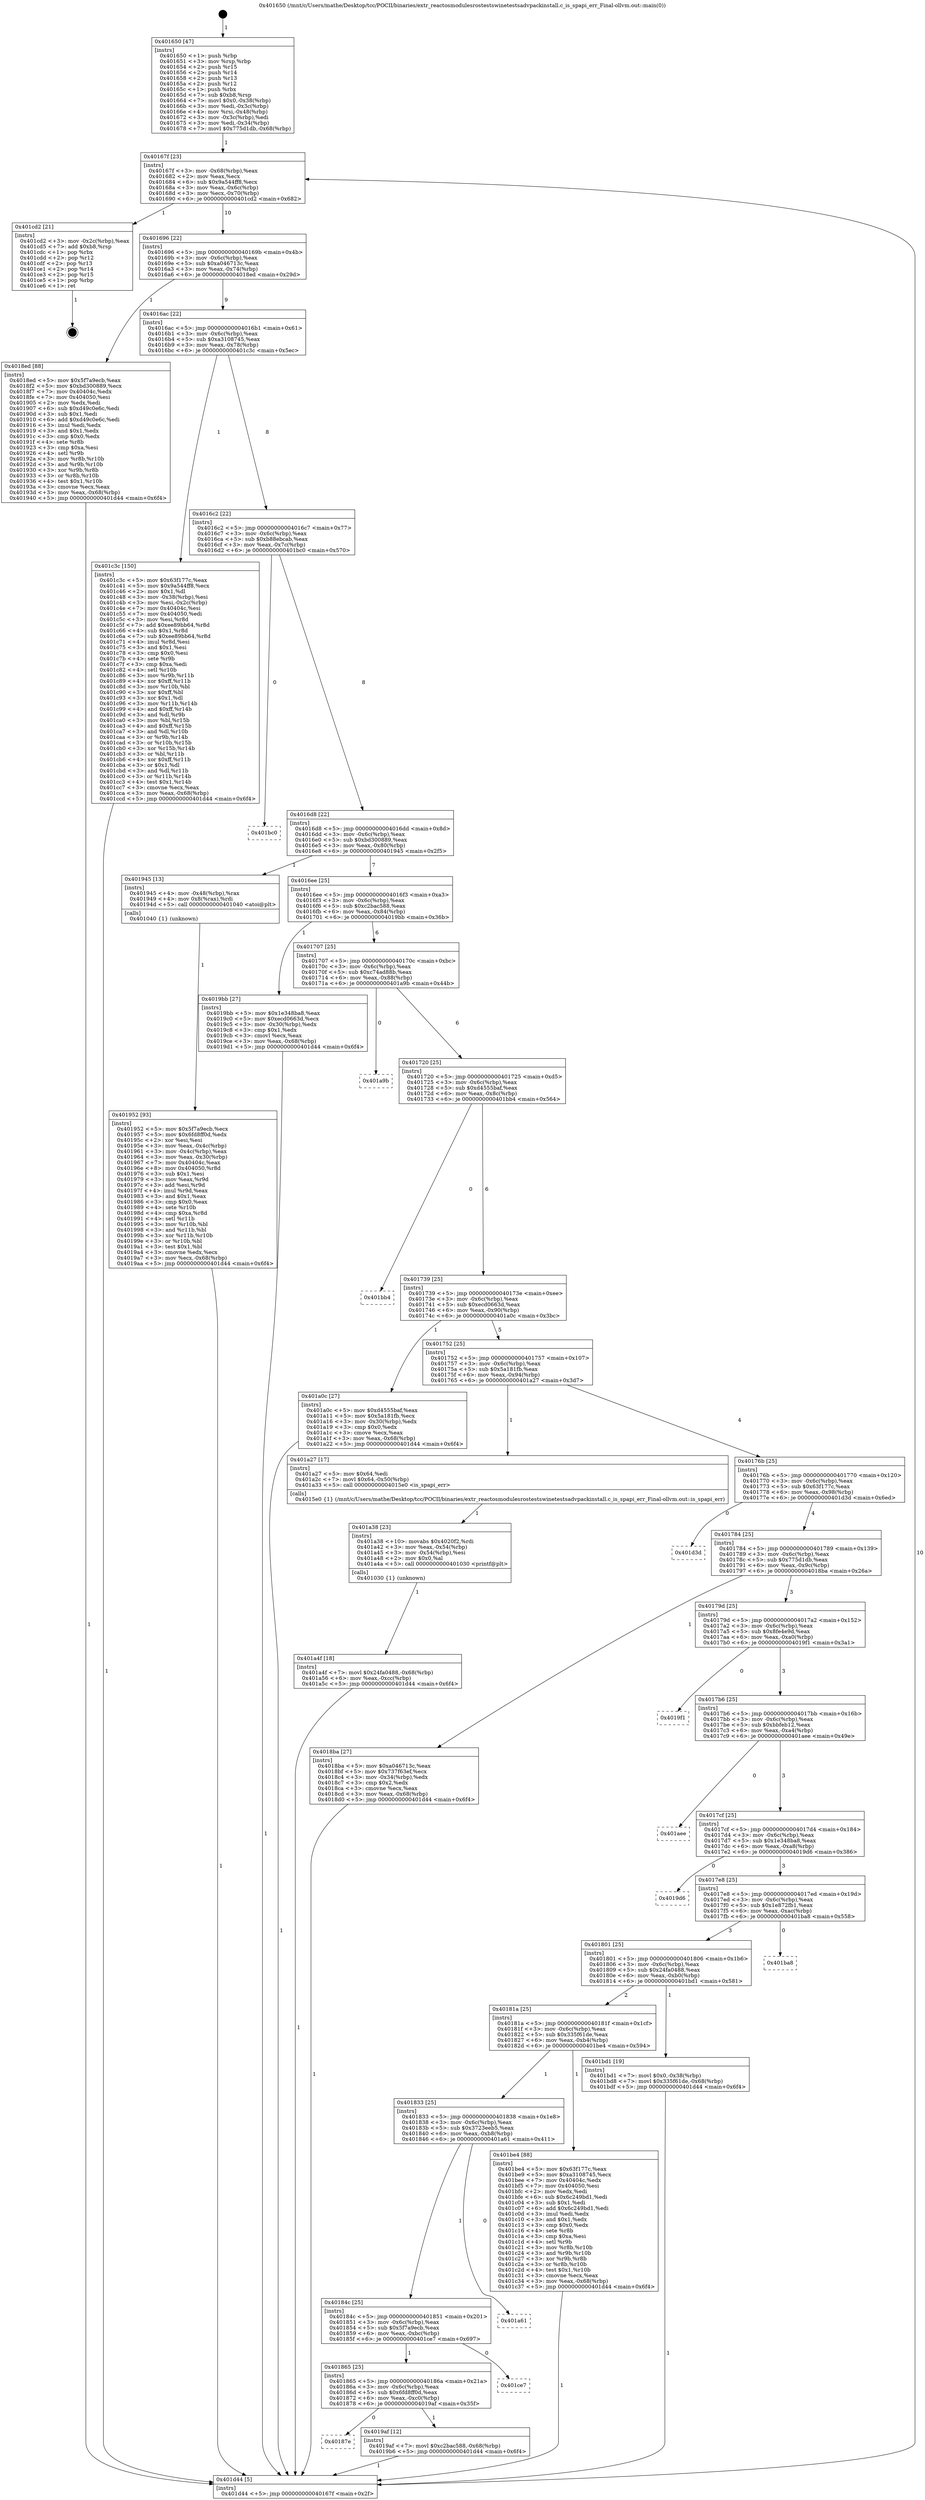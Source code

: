 digraph "0x401650" {
  label = "0x401650 (/mnt/c/Users/mathe/Desktop/tcc/POCII/binaries/extr_reactosmodulesrostestswinetestsadvpackinstall.c_is_spapi_err_Final-ollvm.out::main(0))"
  labelloc = "t"
  node[shape=record]

  Entry [label="",width=0.3,height=0.3,shape=circle,fillcolor=black,style=filled]
  "0x40167f" [label="{
     0x40167f [23]\l
     | [instrs]\l
     &nbsp;&nbsp;0x40167f \<+3\>: mov -0x68(%rbp),%eax\l
     &nbsp;&nbsp;0x401682 \<+2\>: mov %eax,%ecx\l
     &nbsp;&nbsp;0x401684 \<+6\>: sub $0x9a544ff8,%ecx\l
     &nbsp;&nbsp;0x40168a \<+3\>: mov %eax,-0x6c(%rbp)\l
     &nbsp;&nbsp;0x40168d \<+3\>: mov %ecx,-0x70(%rbp)\l
     &nbsp;&nbsp;0x401690 \<+6\>: je 0000000000401cd2 \<main+0x682\>\l
  }"]
  "0x401cd2" [label="{
     0x401cd2 [21]\l
     | [instrs]\l
     &nbsp;&nbsp;0x401cd2 \<+3\>: mov -0x2c(%rbp),%eax\l
     &nbsp;&nbsp;0x401cd5 \<+7\>: add $0xb8,%rsp\l
     &nbsp;&nbsp;0x401cdc \<+1\>: pop %rbx\l
     &nbsp;&nbsp;0x401cdd \<+2\>: pop %r12\l
     &nbsp;&nbsp;0x401cdf \<+2\>: pop %r13\l
     &nbsp;&nbsp;0x401ce1 \<+2\>: pop %r14\l
     &nbsp;&nbsp;0x401ce3 \<+2\>: pop %r15\l
     &nbsp;&nbsp;0x401ce5 \<+1\>: pop %rbp\l
     &nbsp;&nbsp;0x401ce6 \<+1\>: ret\l
  }"]
  "0x401696" [label="{
     0x401696 [22]\l
     | [instrs]\l
     &nbsp;&nbsp;0x401696 \<+5\>: jmp 000000000040169b \<main+0x4b\>\l
     &nbsp;&nbsp;0x40169b \<+3\>: mov -0x6c(%rbp),%eax\l
     &nbsp;&nbsp;0x40169e \<+5\>: sub $0xa046713c,%eax\l
     &nbsp;&nbsp;0x4016a3 \<+3\>: mov %eax,-0x74(%rbp)\l
     &nbsp;&nbsp;0x4016a6 \<+6\>: je 00000000004018ed \<main+0x29d\>\l
  }"]
  Exit [label="",width=0.3,height=0.3,shape=circle,fillcolor=black,style=filled,peripheries=2]
  "0x4018ed" [label="{
     0x4018ed [88]\l
     | [instrs]\l
     &nbsp;&nbsp;0x4018ed \<+5\>: mov $0x5f7a9ecb,%eax\l
     &nbsp;&nbsp;0x4018f2 \<+5\>: mov $0xbd300889,%ecx\l
     &nbsp;&nbsp;0x4018f7 \<+7\>: mov 0x40404c,%edx\l
     &nbsp;&nbsp;0x4018fe \<+7\>: mov 0x404050,%esi\l
     &nbsp;&nbsp;0x401905 \<+2\>: mov %edx,%edi\l
     &nbsp;&nbsp;0x401907 \<+6\>: sub $0xd49c0e6c,%edi\l
     &nbsp;&nbsp;0x40190d \<+3\>: sub $0x1,%edi\l
     &nbsp;&nbsp;0x401910 \<+6\>: add $0xd49c0e6c,%edi\l
     &nbsp;&nbsp;0x401916 \<+3\>: imul %edi,%edx\l
     &nbsp;&nbsp;0x401919 \<+3\>: and $0x1,%edx\l
     &nbsp;&nbsp;0x40191c \<+3\>: cmp $0x0,%edx\l
     &nbsp;&nbsp;0x40191f \<+4\>: sete %r8b\l
     &nbsp;&nbsp;0x401923 \<+3\>: cmp $0xa,%esi\l
     &nbsp;&nbsp;0x401926 \<+4\>: setl %r9b\l
     &nbsp;&nbsp;0x40192a \<+3\>: mov %r8b,%r10b\l
     &nbsp;&nbsp;0x40192d \<+3\>: and %r9b,%r10b\l
     &nbsp;&nbsp;0x401930 \<+3\>: xor %r9b,%r8b\l
     &nbsp;&nbsp;0x401933 \<+3\>: or %r8b,%r10b\l
     &nbsp;&nbsp;0x401936 \<+4\>: test $0x1,%r10b\l
     &nbsp;&nbsp;0x40193a \<+3\>: cmovne %ecx,%eax\l
     &nbsp;&nbsp;0x40193d \<+3\>: mov %eax,-0x68(%rbp)\l
     &nbsp;&nbsp;0x401940 \<+5\>: jmp 0000000000401d44 \<main+0x6f4\>\l
  }"]
  "0x4016ac" [label="{
     0x4016ac [22]\l
     | [instrs]\l
     &nbsp;&nbsp;0x4016ac \<+5\>: jmp 00000000004016b1 \<main+0x61\>\l
     &nbsp;&nbsp;0x4016b1 \<+3\>: mov -0x6c(%rbp),%eax\l
     &nbsp;&nbsp;0x4016b4 \<+5\>: sub $0xa3108745,%eax\l
     &nbsp;&nbsp;0x4016b9 \<+3\>: mov %eax,-0x78(%rbp)\l
     &nbsp;&nbsp;0x4016bc \<+6\>: je 0000000000401c3c \<main+0x5ec\>\l
  }"]
  "0x401a4f" [label="{
     0x401a4f [18]\l
     | [instrs]\l
     &nbsp;&nbsp;0x401a4f \<+7\>: movl $0x24fa0488,-0x68(%rbp)\l
     &nbsp;&nbsp;0x401a56 \<+6\>: mov %eax,-0xcc(%rbp)\l
     &nbsp;&nbsp;0x401a5c \<+5\>: jmp 0000000000401d44 \<main+0x6f4\>\l
  }"]
  "0x401c3c" [label="{
     0x401c3c [150]\l
     | [instrs]\l
     &nbsp;&nbsp;0x401c3c \<+5\>: mov $0x63f177c,%eax\l
     &nbsp;&nbsp;0x401c41 \<+5\>: mov $0x9a544ff8,%ecx\l
     &nbsp;&nbsp;0x401c46 \<+2\>: mov $0x1,%dl\l
     &nbsp;&nbsp;0x401c48 \<+3\>: mov -0x38(%rbp),%esi\l
     &nbsp;&nbsp;0x401c4b \<+3\>: mov %esi,-0x2c(%rbp)\l
     &nbsp;&nbsp;0x401c4e \<+7\>: mov 0x40404c,%esi\l
     &nbsp;&nbsp;0x401c55 \<+7\>: mov 0x404050,%edi\l
     &nbsp;&nbsp;0x401c5c \<+3\>: mov %esi,%r8d\l
     &nbsp;&nbsp;0x401c5f \<+7\>: add $0xee89bb64,%r8d\l
     &nbsp;&nbsp;0x401c66 \<+4\>: sub $0x1,%r8d\l
     &nbsp;&nbsp;0x401c6a \<+7\>: sub $0xee89bb64,%r8d\l
     &nbsp;&nbsp;0x401c71 \<+4\>: imul %r8d,%esi\l
     &nbsp;&nbsp;0x401c75 \<+3\>: and $0x1,%esi\l
     &nbsp;&nbsp;0x401c78 \<+3\>: cmp $0x0,%esi\l
     &nbsp;&nbsp;0x401c7b \<+4\>: sete %r9b\l
     &nbsp;&nbsp;0x401c7f \<+3\>: cmp $0xa,%edi\l
     &nbsp;&nbsp;0x401c82 \<+4\>: setl %r10b\l
     &nbsp;&nbsp;0x401c86 \<+3\>: mov %r9b,%r11b\l
     &nbsp;&nbsp;0x401c89 \<+4\>: xor $0xff,%r11b\l
     &nbsp;&nbsp;0x401c8d \<+3\>: mov %r10b,%bl\l
     &nbsp;&nbsp;0x401c90 \<+3\>: xor $0xff,%bl\l
     &nbsp;&nbsp;0x401c93 \<+3\>: xor $0x1,%dl\l
     &nbsp;&nbsp;0x401c96 \<+3\>: mov %r11b,%r14b\l
     &nbsp;&nbsp;0x401c99 \<+4\>: and $0xff,%r14b\l
     &nbsp;&nbsp;0x401c9d \<+3\>: and %dl,%r9b\l
     &nbsp;&nbsp;0x401ca0 \<+3\>: mov %bl,%r15b\l
     &nbsp;&nbsp;0x401ca3 \<+4\>: and $0xff,%r15b\l
     &nbsp;&nbsp;0x401ca7 \<+3\>: and %dl,%r10b\l
     &nbsp;&nbsp;0x401caa \<+3\>: or %r9b,%r14b\l
     &nbsp;&nbsp;0x401cad \<+3\>: or %r10b,%r15b\l
     &nbsp;&nbsp;0x401cb0 \<+3\>: xor %r15b,%r14b\l
     &nbsp;&nbsp;0x401cb3 \<+3\>: or %bl,%r11b\l
     &nbsp;&nbsp;0x401cb6 \<+4\>: xor $0xff,%r11b\l
     &nbsp;&nbsp;0x401cba \<+3\>: or $0x1,%dl\l
     &nbsp;&nbsp;0x401cbd \<+3\>: and %dl,%r11b\l
     &nbsp;&nbsp;0x401cc0 \<+3\>: or %r11b,%r14b\l
     &nbsp;&nbsp;0x401cc3 \<+4\>: test $0x1,%r14b\l
     &nbsp;&nbsp;0x401cc7 \<+3\>: cmovne %ecx,%eax\l
     &nbsp;&nbsp;0x401cca \<+3\>: mov %eax,-0x68(%rbp)\l
     &nbsp;&nbsp;0x401ccd \<+5\>: jmp 0000000000401d44 \<main+0x6f4\>\l
  }"]
  "0x4016c2" [label="{
     0x4016c2 [22]\l
     | [instrs]\l
     &nbsp;&nbsp;0x4016c2 \<+5\>: jmp 00000000004016c7 \<main+0x77\>\l
     &nbsp;&nbsp;0x4016c7 \<+3\>: mov -0x6c(%rbp),%eax\l
     &nbsp;&nbsp;0x4016ca \<+5\>: sub $0xb88ebcab,%eax\l
     &nbsp;&nbsp;0x4016cf \<+3\>: mov %eax,-0x7c(%rbp)\l
     &nbsp;&nbsp;0x4016d2 \<+6\>: je 0000000000401bc0 \<main+0x570\>\l
  }"]
  "0x401a38" [label="{
     0x401a38 [23]\l
     | [instrs]\l
     &nbsp;&nbsp;0x401a38 \<+10\>: movabs $0x4020f2,%rdi\l
     &nbsp;&nbsp;0x401a42 \<+3\>: mov %eax,-0x54(%rbp)\l
     &nbsp;&nbsp;0x401a45 \<+3\>: mov -0x54(%rbp),%esi\l
     &nbsp;&nbsp;0x401a48 \<+2\>: mov $0x0,%al\l
     &nbsp;&nbsp;0x401a4a \<+5\>: call 0000000000401030 \<printf@plt\>\l
     | [calls]\l
     &nbsp;&nbsp;0x401030 \{1\} (unknown)\l
  }"]
  "0x401bc0" [label="{
     0x401bc0\l
  }", style=dashed]
  "0x4016d8" [label="{
     0x4016d8 [22]\l
     | [instrs]\l
     &nbsp;&nbsp;0x4016d8 \<+5\>: jmp 00000000004016dd \<main+0x8d\>\l
     &nbsp;&nbsp;0x4016dd \<+3\>: mov -0x6c(%rbp),%eax\l
     &nbsp;&nbsp;0x4016e0 \<+5\>: sub $0xbd300889,%eax\l
     &nbsp;&nbsp;0x4016e5 \<+3\>: mov %eax,-0x80(%rbp)\l
     &nbsp;&nbsp;0x4016e8 \<+6\>: je 0000000000401945 \<main+0x2f5\>\l
  }"]
  "0x40187e" [label="{
     0x40187e\l
  }", style=dashed]
  "0x401945" [label="{
     0x401945 [13]\l
     | [instrs]\l
     &nbsp;&nbsp;0x401945 \<+4\>: mov -0x48(%rbp),%rax\l
     &nbsp;&nbsp;0x401949 \<+4\>: mov 0x8(%rax),%rdi\l
     &nbsp;&nbsp;0x40194d \<+5\>: call 0000000000401040 \<atoi@plt\>\l
     | [calls]\l
     &nbsp;&nbsp;0x401040 \{1\} (unknown)\l
  }"]
  "0x4016ee" [label="{
     0x4016ee [25]\l
     | [instrs]\l
     &nbsp;&nbsp;0x4016ee \<+5\>: jmp 00000000004016f3 \<main+0xa3\>\l
     &nbsp;&nbsp;0x4016f3 \<+3\>: mov -0x6c(%rbp),%eax\l
     &nbsp;&nbsp;0x4016f6 \<+5\>: sub $0xc2bac588,%eax\l
     &nbsp;&nbsp;0x4016fb \<+6\>: mov %eax,-0x84(%rbp)\l
     &nbsp;&nbsp;0x401701 \<+6\>: je 00000000004019bb \<main+0x36b\>\l
  }"]
  "0x4019af" [label="{
     0x4019af [12]\l
     | [instrs]\l
     &nbsp;&nbsp;0x4019af \<+7\>: movl $0xc2bac588,-0x68(%rbp)\l
     &nbsp;&nbsp;0x4019b6 \<+5\>: jmp 0000000000401d44 \<main+0x6f4\>\l
  }"]
  "0x4019bb" [label="{
     0x4019bb [27]\l
     | [instrs]\l
     &nbsp;&nbsp;0x4019bb \<+5\>: mov $0x1e348ba8,%eax\l
     &nbsp;&nbsp;0x4019c0 \<+5\>: mov $0xecd0663d,%ecx\l
     &nbsp;&nbsp;0x4019c5 \<+3\>: mov -0x30(%rbp),%edx\l
     &nbsp;&nbsp;0x4019c8 \<+3\>: cmp $0x1,%edx\l
     &nbsp;&nbsp;0x4019cb \<+3\>: cmovl %ecx,%eax\l
     &nbsp;&nbsp;0x4019ce \<+3\>: mov %eax,-0x68(%rbp)\l
     &nbsp;&nbsp;0x4019d1 \<+5\>: jmp 0000000000401d44 \<main+0x6f4\>\l
  }"]
  "0x401707" [label="{
     0x401707 [25]\l
     | [instrs]\l
     &nbsp;&nbsp;0x401707 \<+5\>: jmp 000000000040170c \<main+0xbc\>\l
     &nbsp;&nbsp;0x40170c \<+3\>: mov -0x6c(%rbp),%eax\l
     &nbsp;&nbsp;0x40170f \<+5\>: sub $0xc74ad88b,%eax\l
     &nbsp;&nbsp;0x401714 \<+6\>: mov %eax,-0x88(%rbp)\l
     &nbsp;&nbsp;0x40171a \<+6\>: je 0000000000401a9b \<main+0x44b\>\l
  }"]
  "0x401865" [label="{
     0x401865 [25]\l
     | [instrs]\l
     &nbsp;&nbsp;0x401865 \<+5\>: jmp 000000000040186a \<main+0x21a\>\l
     &nbsp;&nbsp;0x40186a \<+3\>: mov -0x6c(%rbp),%eax\l
     &nbsp;&nbsp;0x40186d \<+5\>: sub $0x6fd8ff0d,%eax\l
     &nbsp;&nbsp;0x401872 \<+6\>: mov %eax,-0xc0(%rbp)\l
     &nbsp;&nbsp;0x401878 \<+6\>: je 00000000004019af \<main+0x35f\>\l
  }"]
  "0x401a9b" [label="{
     0x401a9b\l
  }", style=dashed]
  "0x401720" [label="{
     0x401720 [25]\l
     | [instrs]\l
     &nbsp;&nbsp;0x401720 \<+5\>: jmp 0000000000401725 \<main+0xd5\>\l
     &nbsp;&nbsp;0x401725 \<+3\>: mov -0x6c(%rbp),%eax\l
     &nbsp;&nbsp;0x401728 \<+5\>: sub $0xd4555baf,%eax\l
     &nbsp;&nbsp;0x40172d \<+6\>: mov %eax,-0x8c(%rbp)\l
     &nbsp;&nbsp;0x401733 \<+6\>: je 0000000000401bb4 \<main+0x564\>\l
  }"]
  "0x401ce7" [label="{
     0x401ce7\l
  }", style=dashed]
  "0x401bb4" [label="{
     0x401bb4\l
  }", style=dashed]
  "0x401739" [label="{
     0x401739 [25]\l
     | [instrs]\l
     &nbsp;&nbsp;0x401739 \<+5\>: jmp 000000000040173e \<main+0xee\>\l
     &nbsp;&nbsp;0x40173e \<+3\>: mov -0x6c(%rbp),%eax\l
     &nbsp;&nbsp;0x401741 \<+5\>: sub $0xecd0663d,%eax\l
     &nbsp;&nbsp;0x401746 \<+6\>: mov %eax,-0x90(%rbp)\l
     &nbsp;&nbsp;0x40174c \<+6\>: je 0000000000401a0c \<main+0x3bc\>\l
  }"]
  "0x40184c" [label="{
     0x40184c [25]\l
     | [instrs]\l
     &nbsp;&nbsp;0x40184c \<+5\>: jmp 0000000000401851 \<main+0x201\>\l
     &nbsp;&nbsp;0x401851 \<+3\>: mov -0x6c(%rbp),%eax\l
     &nbsp;&nbsp;0x401854 \<+5\>: sub $0x5f7a9ecb,%eax\l
     &nbsp;&nbsp;0x401859 \<+6\>: mov %eax,-0xbc(%rbp)\l
     &nbsp;&nbsp;0x40185f \<+6\>: je 0000000000401ce7 \<main+0x697\>\l
  }"]
  "0x401a0c" [label="{
     0x401a0c [27]\l
     | [instrs]\l
     &nbsp;&nbsp;0x401a0c \<+5\>: mov $0xd4555baf,%eax\l
     &nbsp;&nbsp;0x401a11 \<+5\>: mov $0x5a181fb,%ecx\l
     &nbsp;&nbsp;0x401a16 \<+3\>: mov -0x30(%rbp),%edx\l
     &nbsp;&nbsp;0x401a19 \<+3\>: cmp $0x0,%edx\l
     &nbsp;&nbsp;0x401a1c \<+3\>: cmove %ecx,%eax\l
     &nbsp;&nbsp;0x401a1f \<+3\>: mov %eax,-0x68(%rbp)\l
     &nbsp;&nbsp;0x401a22 \<+5\>: jmp 0000000000401d44 \<main+0x6f4\>\l
  }"]
  "0x401752" [label="{
     0x401752 [25]\l
     | [instrs]\l
     &nbsp;&nbsp;0x401752 \<+5\>: jmp 0000000000401757 \<main+0x107\>\l
     &nbsp;&nbsp;0x401757 \<+3\>: mov -0x6c(%rbp),%eax\l
     &nbsp;&nbsp;0x40175a \<+5\>: sub $0x5a181fb,%eax\l
     &nbsp;&nbsp;0x40175f \<+6\>: mov %eax,-0x94(%rbp)\l
     &nbsp;&nbsp;0x401765 \<+6\>: je 0000000000401a27 \<main+0x3d7\>\l
  }"]
  "0x401a61" [label="{
     0x401a61\l
  }", style=dashed]
  "0x401a27" [label="{
     0x401a27 [17]\l
     | [instrs]\l
     &nbsp;&nbsp;0x401a27 \<+5\>: mov $0x64,%edi\l
     &nbsp;&nbsp;0x401a2c \<+7\>: movl $0x64,-0x50(%rbp)\l
     &nbsp;&nbsp;0x401a33 \<+5\>: call 00000000004015e0 \<is_spapi_err\>\l
     | [calls]\l
     &nbsp;&nbsp;0x4015e0 \{1\} (/mnt/c/Users/mathe/Desktop/tcc/POCII/binaries/extr_reactosmodulesrostestswinetestsadvpackinstall.c_is_spapi_err_Final-ollvm.out::is_spapi_err)\l
  }"]
  "0x40176b" [label="{
     0x40176b [25]\l
     | [instrs]\l
     &nbsp;&nbsp;0x40176b \<+5\>: jmp 0000000000401770 \<main+0x120\>\l
     &nbsp;&nbsp;0x401770 \<+3\>: mov -0x6c(%rbp),%eax\l
     &nbsp;&nbsp;0x401773 \<+5\>: sub $0x63f177c,%eax\l
     &nbsp;&nbsp;0x401778 \<+6\>: mov %eax,-0x98(%rbp)\l
     &nbsp;&nbsp;0x40177e \<+6\>: je 0000000000401d3d \<main+0x6ed\>\l
  }"]
  "0x401833" [label="{
     0x401833 [25]\l
     | [instrs]\l
     &nbsp;&nbsp;0x401833 \<+5\>: jmp 0000000000401838 \<main+0x1e8\>\l
     &nbsp;&nbsp;0x401838 \<+3\>: mov -0x6c(%rbp),%eax\l
     &nbsp;&nbsp;0x40183b \<+5\>: sub $0x3723eeb5,%eax\l
     &nbsp;&nbsp;0x401840 \<+6\>: mov %eax,-0xb8(%rbp)\l
     &nbsp;&nbsp;0x401846 \<+6\>: je 0000000000401a61 \<main+0x411\>\l
  }"]
  "0x401d3d" [label="{
     0x401d3d\l
  }", style=dashed]
  "0x401784" [label="{
     0x401784 [25]\l
     | [instrs]\l
     &nbsp;&nbsp;0x401784 \<+5\>: jmp 0000000000401789 \<main+0x139\>\l
     &nbsp;&nbsp;0x401789 \<+3\>: mov -0x6c(%rbp),%eax\l
     &nbsp;&nbsp;0x40178c \<+5\>: sub $0x775d1db,%eax\l
     &nbsp;&nbsp;0x401791 \<+6\>: mov %eax,-0x9c(%rbp)\l
     &nbsp;&nbsp;0x401797 \<+6\>: je 00000000004018ba \<main+0x26a\>\l
  }"]
  "0x401be4" [label="{
     0x401be4 [88]\l
     | [instrs]\l
     &nbsp;&nbsp;0x401be4 \<+5\>: mov $0x63f177c,%eax\l
     &nbsp;&nbsp;0x401be9 \<+5\>: mov $0xa3108745,%ecx\l
     &nbsp;&nbsp;0x401bee \<+7\>: mov 0x40404c,%edx\l
     &nbsp;&nbsp;0x401bf5 \<+7\>: mov 0x404050,%esi\l
     &nbsp;&nbsp;0x401bfc \<+2\>: mov %edx,%edi\l
     &nbsp;&nbsp;0x401bfe \<+6\>: sub $0x6c249bd1,%edi\l
     &nbsp;&nbsp;0x401c04 \<+3\>: sub $0x1,%edi\l
     &nbsp;&nbsp;0x401c07 \<+6\>: add $0x6c249bd1,%edi\l
     &nbsp;&nbsp;0x401c0d \<+3\>: imul %edi,%edx\l
     &nbsp;&nbsp;0x401c10 \<+3\>: and $0x1,%edx\l
     &nbsp;&nbsp;0x401c13 \<+3\>: cmp $0x0,%edx\l
     &nbsp;&nbsp;0x401c16 \<+4\>: sete %r8b\l
     &nbsp;&nbsp;0x401c1a \<+3\>: cmp $0xa,%esi\l
     &nbsp;&nbsp;0x401c1d \<+4\>: setl %r9b\l
     &nbsp;&nbsp;0x401c21 \<+3\>: mov %r8b,%r10b\l
     &nbsp;&nbsp;0x401c24 \<+3\>: and %r9b,%r10b\l
     &nbsp;&nbsp;0x401c27 \<+3\>: xor %r9b,%r8b\l
     &nbsp;&nbsp;0x401c2a \<+3\>: or %r8b,%r10b\l
     &nbsp;&nbsp;0x401c2d \<+4\>: test $0x1,%r10b\l
     &nbsp;&nbsp;0x401c31 \<+3\>: cmovne %ecx,%eax\l
     &nbsp;&nbsp;0x401c34 \<+3\>: mov %eax,-0x68(%rbp)\l
     &nbsp;&nbsp;0x401c37 \<+5\>: jmp 0000000000401d44 \<main+0x6f4\>\l
  }"]
  "0x4018ba" [label="{
     0x4018ba [27]\l
     | [instrs]\l
     &nbsp;&nbsp;0x4018ba \<+5\>: mov $0xa046713c,%eax\l
     &nbsp;&nbsp;0x4018bf \<+5\>: mov $0x737f63ef,%ecx\l
     &nbsp;&nbsp;0x4018c4 \<+3\>: mov -0x34(%rbp),%edx\l
     &nbsp;&nbsp;0x4018c7 \<+3\>: cmp $0x2,%edx\l
     &nbsp;&nbsp;0x4018ca \<+3\>: cmovne %ecx,%eax\l
     &nbsp;&nbsp;0x4018cd \<+3\>: mov %eax,-0x68(%rbp)\l
     &nbsp;&nbsp;0x4018d0 \<+5\>: jmp 0000000000401d44 \<main+0x6f4\>\l
  }"]
  "0x40179d" [label="{
     0x40179d [25]\l
     | [instrs]\l
     &nbsp;&nbsp;0x40179d \<+5\>: jmp 00000000004017a2 \<main+0x152\>\l
     &nbsp;&nbsp;0x4017a2 \<+3\>: mov -0x6c(%rbp),%eax\l
     &nbsp;&nbsp;0x4017a5 \<+5\>: sub $0x8fe4e9d,%eax\l
     &nbsp;&nbsp;0x4017aa \<+6\>: mov %eax,-0xa0(%rbp)\l
     &nbsp;&nbsp;0x4017b0 \<+6\>: je 00000000004019f1 \<main+0x3a1\>\l
  }"]
  "0x401d44" [label="{
     0x401d44 [5]\l
     | [instrs]\l
     &nbsp;&nbsp;0x401d44 \<+5\>: jmp 000000000040167f \<main+0x2f\>\l
  }"]
  "0x401650" [label="{
     0x401650 [47]\l
     | [instrs]\l
     &nbsp;&nbsp;0x401650 \<+1\>: push %rbp\l
     &nbsp;&nbsp;0x401651 \<+3\>: mov %rsp,%rbp\l
     &nbsp;&nbsp;0x401654 \<+2\>: push %r15\l
     &nbsp;&nbsp;0x401656 \<+2\>: push %r14\l
     &nbsp;&nbsp;0x401658 \<+2\>: push %r13\l
     &nbsp;&nbsp;0x40165a \<+2\>: push %r12\l
     &nbsp;&nbsp;0x40165c \<+1\>: push %rbx\l
     &nbsp;&nbsp;0x40165d \<+7\>: sub $0xb8,%rsp\l
     &nbsp;&nbsp;0x401664 \<+7\>: movl $0x0,-0x38(%rbp)\l
     &nbsp;&nbsp;0x40166b \<+3\>: mov %edi,-0x3c(%rbp)\l
     &nbsp;&nbsp;0x40166e \<+4\>: mov %rsi,-0x48(%rbp)\l
     &nbsp;&nbsp;0x401672 \<+3\>: mov -0x3c(%rbp),%edi\l
     &nbsp;&nbsp;0x401675 \<+3\>: mov %edi,-0x34(%rbp)\l
     &nbsp;&nbsp;0x401678 \<+7\>: movl $0x775d1db,-0x68(%rbp)\l
  }"]
  "0x401952" [label="{
     0x401952 [93]\l
     | [instrs]\l
     &nbsp;&nbsp;0x401952 \<+5\>: mov $0x5f7a9ecb,%ecx\l
     &nbsp;&nbsp;0x401957 \<+5\>: mov $0x6fd8ff0d,%edx\l
     &nbsp;&nbsp;0x40195c \<+2\>: xor %esi,%esi\l
     &nbsp;&nbsp;0x40195e \<+3\>: mov %eax,-0x4c(%rbp)\l
     &nbsp;&nbsp;0x401961 \<+3\>: mov -0x4c(%rbp),%eax\l
     &nbsp;&nbsp;0x401964 \<+3\>: mov %eax,-0x30(%rbp)\l
     &nbsp;&nbsp;0x401967 \<+7\>: mov 0x40404c,%eax\l
     &nbsp;&nbsp;0x40196e \<+8\>: mov 0x404050,%r8d\l
     &nbsp;&nbsp;0x401976 \<+3\>: sub $0x1,%esi\l
     &nbsp;&nbsp;0x401979 \<+3\>: mov %eax,%r9d\l
     &nbsp;&nbsp;0x40197c \<+3\>: add %esi,%r9d\l
     &nbsp;&nbsp;0x40197f \<+4\>: imul %r9d,%eax\l
     &nbsp;&nbsp;0x401983 \<+3\>: and $0x1,%eax\l
     &nbsp;&nbsp;0x401986 \<+3\>: cmp $0x0,%eax\l
     &nbsp;&nbsp;0x401989 \<+4\>: sete %r10b\l
     &nbsp;&nbsp;0x40198d \<+4\>: cmp $0xa,%r8d\l
     &nbsp;&nbsp;0x401991 \<+4\>: setl %r11b\l
     &nbsp;&nbsp;0x401995 \<+3\>: mov %r10b,%bl\l
     &nbsp;&nbsp;0x401998 \<+3\>: and %r11b,%bl\l
     &nbsp;&nbsp;0x40199b \<+3\>: xor %r11b,%r10b\l
     &nbsp;&nbsp;0x40199e \<+3\>: or %r10b,%bl\l
     &nbsp;&nbsp;0x4019a1 \<+3\>: test $0x1,%bl\l
     &nbsp;&nbsp;0x4019a4 \<+3\>: cmovne %edx,%ecx\l
     &nbsp;&nbsp;0x4019a7 \<+3\>: mov %ecx,-0x68(%rbp)\l
     &nbsp;&nbsp;0x4019aa \<+5\>: jmp 0000000000401d44 \<main+0x6f4\>\l
  }"]
  "0x40181a" [label="{
     0x40181a [25]\l
     | [instrs]\l
     &nbsp;&nbsp;0x40181a \<+5\>: jmp 000000000040181f \<main+0x1cf\>\l
     &nbsp;&nbsp;0x40181f \<+3\>: mov -0x6c(%rbp),%eax\l
     &nbsp;&nbsp;0x401822 \<+5\>: sub $0x335f61de,%eax\l
     &nbsp;&nbsp;0x401827 \<+6\>: mov %eax,-0xb4(%rbp)\l
     &nbsp;&nbsp;0x40182d \<+6\>: je 0000000000401be4 \<main+0x594\>\l
  }"]
  "0x4019f1" [label="{
     0x4019f1\l
  }", style=dashed]
  "0x4017b6" [label="{
     0x4017b6 [25]\l
     | [instrs]\l
     &nbsp;&nbsp;0x4017b6 \<+5\>: jmp 00000000004017bb \<main+0x16b\>\l
     &nbsp;&nbsp;0x4017bb \<+3\>: mov -0x6c(%rbp),%eax\l
     &nbsp;&nbsp;0x4017be \<+5\>: sub $0xbbfeb12,%eax\l
     &nbsp;&nbsp;0x4017c3 \<+6\>: mov %eax,-0xa4(%rbp)\l
     &nbsp;&nbsp;0x4017c9 \<+6\>: je 0000000000401aee \<main+0x49e\>\l
  }"]
  "0x401bd1" [label="{
     0x401bd1 [19]\l
     | [instrs]\l
     &nbsp;&nbsp;0x401bd1 \<+7\>: movl $0x0,-0x38(%rbp)\l
     &nbsp;&nbsp;0x401bd8 \<+7\>: movl $0x335f61de,-0x68(%rbp)\l
     &nbsp;&nbsp;0x401bdf \<+5\>: jmp 0000000000401d44 \<main+0x6f4\>\l
  }"]
  "0x401aee" [label="{
     0x401aee\l
  }", style=dashed]
  "0x4017cf" [label="{
     0x4017cf [25]\l
     | [instrs]\l
     &nbsp;&nbsp;0x4017cf \<+5\>: jmp 00000000004017d4 \<main+0x184\>\l
     &nbsp;&nbsp;0x4017d4 \<+3\>: mov -0x6c(%rbp),%eax\l
     &nbsp;&nbsp;0x4017d7 \<+5\>: sub $0x1e348ba8,%eax\l
     &nbsp;&nbsp;0x4017dc \<+6\>: mov %eax,-0xa8(%rbp)\l
     &nbsp;&nbsp;0x4017e2 \<+6\>: je 00000000004019d6 \<main+0x386\>\l
  }"]
  "0x401801" [label="{
     0x401801 [25]\l
     | [instrs]\l
     &nbsp;&nbsp;0x401801 \<+5\>: jmp 0000000000401806 \<main+0x1b6\>\l
     &nbsp;&nbsp;0x401806 \<+3\>: mov -0x6c(%rbp),%eax\l
     &nbsp;&nbsp;0x401809 \<+5\>: sub $0x24fa0488,%eax\l
     &nbsp;&nbsp;0x40180e \<+6\>: mov %eax,-0xb0(%rbp)\l
     &nbsp;&nbsp;0x401814 \<+6\>: je 0000000000401bd1 \<main+0x581\>\l
  }"]
  "0x4019d6" [label="{
     0x4019d6\l
  }", style=dashed]
  "0x4017e8" [label="{
     0x4017e8 [25]\l
     | [instrs]\l
     &nbsp;&nbsp;0x4017e8 \<+5\>: jmp 00000000004017ed \<main+0x19d\>\l
     &nbsp;&nbsp;0x4017ed \<+3\>: mov -0x6c(%rbp),%eax\l
     &nbsp;&nbsp;0x4017f0 \<+5\>: sub $0x1e872fb1,%eax\l
     &nbsp;&nbsp;0x4017f5 \<+6\>: mov %eax,-0xac(%rbp)\l
     &nbsp;&nbsp;0x4017fb \<+6\>: je 0000000000401ba8 \<main+0x558\>\l
  }"]
  "0x401ba8" [label="{
     0x401ba8\l
  }", style=dashed]
  Entry -> "0x401650" [label=" 1"]
  "0x40167f" -> "0x401cd2" [label=" 1"]
  "0x40167f" -> "0x401696" [label=" 10"]
  "0x401cd2" -> Exit [label=" 1"]
  "0x401696" -> "0x4018ed" [label=" 1"]
  "0x401696" -> "0x4016ac" [label=" 9"]
  "0x401c3c" -> "0x401d44" [label=" 1"]
  "0x4016ac" -> "0x401c3c" [label=" 1"]
  "0x4016ac" -> "0x4016c2" [label=" 8"]
  "0x401be4" -> "0x401d44" [label=" 1"]
  "0x4016c2" -> "0x401bc0" [label=" 0"]
  "0x4016c2" -> "0x4016d8" [label=" 8"]
  "0x401bd1" -> "0x401d44" [label=" 1"]
  "0x4016d8" -> "0x401945" [label=" 1"]
  "0x4016d8" -> "0x4016ee" [label=" 7"]
  "0x401a4f" -> "0x401d44" [label=" 1"]
  "0x4016ee" -> "0x4019bb" [label=" 1"]
  "0x4016ee" -> "0x401707" [label=" 6"]
  "0x401a38" -> "0x401a4f" [label=" 1"]
  "0x401707" -> "0x401a9b" [label=" 0"]
  "0x401707" -> "0x401720" [label=" 6"]
  "0x401a0c" -> "0x401d44" [label=" 1"]
  "0x401720" -> "0x401bb4" [label=" 0"]
  "0x401720" -> "0x401739" [label=" 6"]
  "0x4019bb" -> "0x401d44" [label=" 1"]
  "0x401739" -> "0x401a0c" [label=" 1"]
  "0x401739" -> "0x401752" [label=" 5"]
  "0x401865" -> "0x40187e" [label=" 0"]
  "0x401752" -> "0x401a27" [label=" 1"]
  "0x401752" -> "0x40176b" [label=" 4"]
  "0x401865" -> "0x4019af" [label=" 1"]
  "0x40176b" -> "0x401d3d" [label=" 0"]
  "0x40176b" -> "0x401784" [label=" 4"]
  "0x40184c" -> "0x401865" [label=" 1"]
  "0x401784" -> "0x4018ba" [label=" 1"]
  "0x401784" -> "0x40179d" [label=" 3"]
  "0x4018ba" -> "0x401d44" [label=" 1"]
  "0x401650" -> "0x40167f" [label=" 1"]
  "0x401d44" -> "0x40167f" [label=" 10"]
  "0x4018ed" -> "0x401d44" [label=" 1"]
  "0x401945" -> "0x401952" [label=" 1"]
  "0x401952" -> "0x401d44" [label=" 1"]
  "0x40184c" -> "0x401ce7" [label=" 0"]
  "0x40179d" -> "0x4019f1" [label=" 0"]
  "0x40179d" -> "0x4017b6" [label=" 3"]
  "0x401833" -> "0x40184c" [label=" 1"]
  "0x4017b6" -> "0x401aee" [label=" 0"]
  "0x4017b6" -> "0x4017cf" [label=" 3"]
  "0x401833" -> "0x401a61" [label=" 0"]
  "0x4017cf" -> "0x4019d6" [label=" 0"]
  "0x4017cf" -> "0x4017e8" [label=" 3"]
  "0x40181a" -> "0x401833" [label=" 1"]
  "0x4017e8" -> "0x401ba8" [label=" 0"]
  "0x4017e8" -> "0x401801" [label=" 3"]
  "0x401a27" -> "0x401a38" [label=" 1"]
  "0x401801" -> "0x401bd1" [label=" 1"]
  "0x401801" -> "0x40181a" [label=" 2"]
  "0x4019af" -> "0x401d44" [label=" 1"]
  "0x40181a" -> "0x401be4" [label=" 1"]
}
